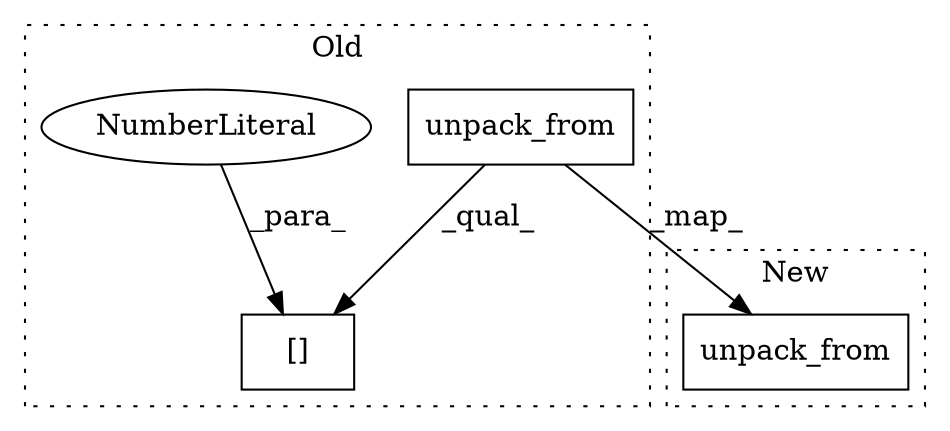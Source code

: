 digraph G {
subgraph cluster0 {
1 [label="unpack_from" a="32" s="5702,5736" l="12,1" shape="box"];
3 [label="[]" a="2" s="5695,5739" l="43,1" shape="box"];
4 [label="NumberLiteral" a="34" s="5738" l="1" shape="ellipse"];
label = "Old";
style="dotted";
}
subgraph cluster1 {
2 [label="unpack_from" a="32" s="6034,6079" l="12,1" shape="box"];
label = "New";
style="dotted";
}
1 -> 3 [label="_qual_"];
1 -> 2 [label="_map_"];
4 -> 3 [label="_para_"];
}